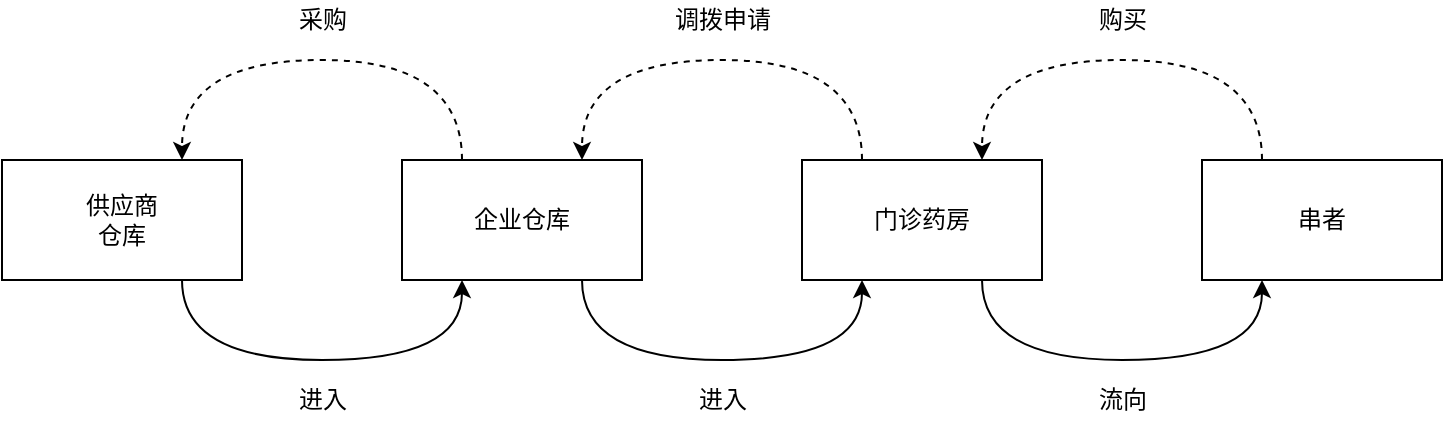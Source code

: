 <mxfile version="15.7.3" type="github">
  <diagram id="2H4MlD9nmc7M3Q4GgzH_" name="Page-1">
    <mxGraphModel dx="948" dy="507" grid="1" gridSize="10" guides="1" tooltips="1" connect="1" arrows="1" fold="1" page="1" pageScale="1" pageWidth="1920" pageHeight="1200" math="0" shadow="0">
      <root>
        <mxCell id="0" />
        <mxCell id="1" parent="0" />
        <mxCell id="smtn6Om_3hF-1TNOFDmH-1" value="供应商&lt;br&gt;仓库" style="rounded=0;whiteSpace=wrap;html=1;" vertex="1" parent="1">
          <mxGeometry x="150" y="240" width="120" height="60" as="geometry" />
        </mxCell>
        <mxCell id="smtn6Om_3hF-1TNOFDmH-2" value="企业仓库" style="rounded=0;whiteSpace=wrap;html=1;" vertex="1" parent="1">
          <mxGeometry x="350" y="240" width="120" height="60" as="geometry" />
        </mxCell>
        <mxCell id="smtn6Om_3hF-1TNOFDmH-4" value="门诊药房" style="rounded=0;whiteSpace=wrap;html=1;" vertex="1" parent="1">
          <mxGeometry x="550" y="240" width="120" height="60" as="geometry" />
        </mxCell>
        <mxCell id="smtn6Om_3hF-1TNOFDmH-6" value="串者" style="rounded=0;whiteSpace=wrap;html=1;" vertex="1" parent="1">
          <mxGeometry x="750" y="240" width="120" height="60" as="geometry" />
        </mxCell>
        <mxCell id="smtn6Om_3hF-1TNOFDmH-8" value="" style="curved=1;endArrow=classic;html=1;rounded=0;exitX=0.25;exitY=0;exitDx=0;exitDy=0;entryX=0.75;entryY=0;entryDx=0;entryDy=0;edgeStyle=orthogonalEdgeStyle;dashed=1;" edge="1" parent="1" source="smtn6Om_3hF-1TNOFDmH-2" target="smtn6Om_3hF-1TNOFDmH-1">
          <mxGeometry width="50" height="50" relative="1" as="geometry">
            <mxPoint x="480" y="400" as="sourcePoint" />
            <mxPoint x="530" y="350" as="targetPoint" />
            <Array as="points">
              <mxPoint x="380" y="190" />
              <mxPoint x="240" y="190" />
            </Array>
          </mxGeometry>
        </mxCell>
        <mxCell id="smtn6Om_3hF-1TNOFDmH-9" value="" style="endArrow=classic;html=1;rounded=0;exitX=0.75;exitY=1;exitDx=0;exitDy=0;entryX=0.25;entryY=1;entryDx=0;entryDy=0;edgeStyle=orthogonalEdgeStyle;curved=1;" edge="1" parent="1" source="smtn6Om_3hF-1TNOFDmH-1" target="smtn6Om_3hF-1TNOFDmH-2">
          <mxGeometry width="50" height="50" relative="1" as="geometry">
            <mxPoint x="250" y="250" as="sourcePoint" />
            <mxPoint x="390" y="250" as="targetPoint" />
            <Array as="points">
              <mxPoint x="240" y="340" />
              <mxPoint x="380" y="340" />
            </Array>
          </mxGeometry>
        </mxCell>
        <mxCell id="smtn6Om_3hF-1TNOFDmH-10" value="" style="curved=1;endArrow=classic;html=1;rounded=0;exitX=0.25;exitY=0;exitDx=0;exitDy=0;entryX=0.75;entryY=0;entryDx=0;entryDy=0;edgeStyle=orthogonalEdgeStyle;dashed=1;" edge="1" parent="1">
          <mxGeometry width="50" height="50" relative="1" as="geometry">
            <mxPoint x="580" y="240" as="sourcePoint" />
            <mxPoint x="440" y="240" as="targetPoint" />
            <Array as="points">
              <mxPoint x="580" y="190" />
              <mxPoint x="440" y="190" />
            </Array>
          </mxGeometry>
        </mxCell>
        <mxCell id="smtn6Om_3hF-1TNOFDmH-11" value="" style="curved=1;endArrow=classic;html=1;rounded=0;exitX=0.25;exitY=0;exitDx=0;exitDy=0;entryX=0.75;entryY=0;entryDx=0;entryDy=0;edgeStyle=orthogonalEdgeStyle;dashed=1;" edge="1" parent="1">
          <mxGeometry width="50" height="50" relative="1" as="geometry">
            <mxPoint x="780" y="240" as="sourcePoint" />
            <mxPoint x="640" y="240" as="targetPoint" />
            <Array as="points">
              <mxPoint x="780" y="190" />
              <mxPoint x="640" y="190" />
            </Array>
          </mxGeometry>
        </mxCell>
        <mxCell id="smtn6Om_3hF-1TNOFDmH-12" value="" style="endArrow=classic;html=1;rounded=0;exitX=0.75;exitY=1;exitDx=0;exitDy=0;entryX=0.25;entryY=1;entryDx=0;entryDy=0;edgeStyle=orthogonalEdgeStyle;curved=1;" edge="1" parent="1">
          <mxGeometry width="50" height="50" relative="1" as="geometry">
            <mxPoint x="440" y="300" as="sourcePoint" />
            <mxPoint x="580" y="300" as="targetPoint" />
            <Array as="points">
              <mxPoint x="440" y="340" />
              <mxPoint x="580" y="340" />
            </Array>
          </mxGeometry>
        </mxCell>
        <mxCell id="smtn6Om_3hF-1TNOFDmH-13" value="" style="endArrow=classic;html=1;rounded=0;exitX=0.75;exitY=1;exitDx=0;exitDy=0;entryX=0.25;entryY=1;entryDx=0;entryDy=0;edgeStyle=orthogonalEdgeStyle;curved=1;" edge="1" parent="1">
          <mxGeometry width="50" height="50" relative="1" as="geometry">
            <mxPoint x="640" y="300" as="sourcePoint" />
            <mxPoint x="780" y="300" as="targetPoint" />
            <Array as="points">
              <mxPoint x="640" y="340" />
              <mxPoint x="780" y="340" />
            </Array>
          </mxGeometry>
        </mxCell>
        <mxCell id="smtn6Om_3hF-1TNOFDmH-14" value="采购" style="text;html=1;align=center;verticalAlign=middle;resizable=0;points=[];autosize=1;strokeColor=none;fillColor=none;" vertex="1" parent="1">
          <mxGeometry x="290" y="160" width="40" height="20" as="geometry" />
        </mxCell>
        <mxCell id="smtn6Om_3hF-1TNOFDmH-15" value="调拨申请" style="text;html=1;align=center;verticalAlign=middle;resizable=0;points=[];autosize=1;strokeColor=none;fillColor=none;" vertex="1" parent="1">
          <mxGeometry x="480" y="160" width="60" height="20" as="geometry" />
        </mxCell>
        <mxCell id="smtn6Om_3hF-1TNOFDmH-16" value="购买" style="text;html=1;align=center;verticalAlign=middle;resizable=0;points=[];autosize=1;strokeColor=none;fillColor=none;" vertex="1" parent="1">
          <mxGeometry x="690" y="160" width="40" height="20" as="geometry" />
        </mxCell>
        <mxCell id="smtn6Om_3hF-1TNOFDmH-17" value="进入" style="text;html=1;align=center;verticalAlign=middle;resizable=0;points=[];autosize=1;strokeColor=none;fillColor=none;" vertex="1" parent="1">
          <mxGeometry x="290" y="350" width="40" height="20" as="geometry" />
        </mxCell>
        <mxCell id="smtn6Om_3hF-1TNOFDmH-18" value="进入" style="text;html=1;align=center;verticalAlign=middle;resizable=0;points=[];autosize=1;strokeColor=none;fillColor=none;" vertex="1" parent="1">
          <mxGeometry x="490" y="350" width="40" height="20" as="geometry" />
        </mxCell>
        <mxCell id="smtn6Om_3hF-1TNOFDmH-19" value="流向" style="text;html=1;align=center;verticalAlign=middle;resizable=0;points=[];autosize=1;strokeColor=none;fillColor=none;" vertex="1" parent="1">
          <mxGeometry x="690" y="350" width="40" height="20" as="geometry" />
        </mxCell>
      </root>
    </mxGraphModel>
  </diagram>
</mxfile>
